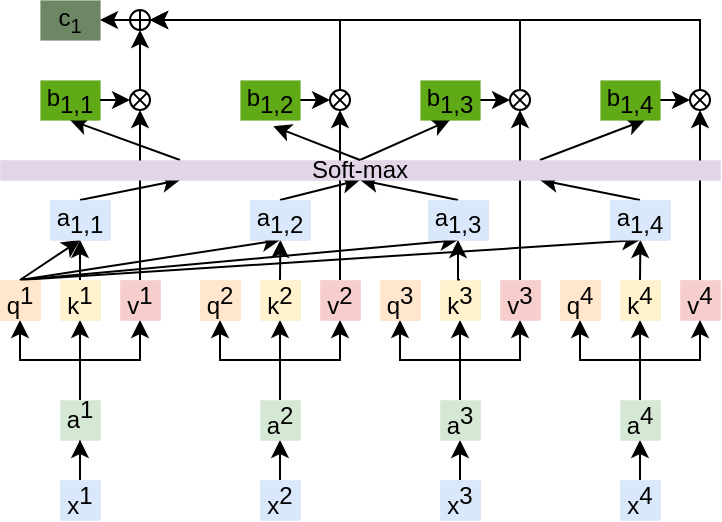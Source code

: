<mxfile version="24.0.2" type="github">
  <diagram name="第 1 页" id="R6HcoudJe-cSd5B5XSDk">
    <mxGraphModel dx="513" dy="341" grid="1" gridSize="10" guides="1" tooltips="1" connect="1" arrows="1" fold="1" page="1" pageScale="1" pageWidth="827" pageHeight="1169" math="0" shadow="0">
      <root>
        <mxCell id="0" />
        <mxCell id="1" parent="0" />
        <mxCell id="o9HAEn5B0oI3dtTz1CPL-11" value="" style="edgeStyle=orthogonalEdgeStyle;rounded=0;orthogonalLoop=1;jettySize=auto;html=1;fontSize=12;" edge="1" parent="1" source="o9HAEn5B0oI3dtTz1CPL-1" target="o9HAEn5B0oI3dtTz1CPL-10">
          <mxGeometry relative="1" as="geometry" />
        </mxCell>
        <mxCell id="o9HAEn5B0oI3dtTz1CPL-1" value="x&lt;span style=&quot;font-size: 12px;&quot;&gt;&lt;sup style=&quot;font-size: 12px;&quot;&gt;1&lt;/sup&gt;&lt;/span&gt;" style="rounded=0;whiteSpace=wrap;html=1;fillColor=#dae8fc;strokeColor=#6c8ebf;movable=1;resizable=1;rotatable=1;deletable=1;editable=1;locked=0;connectable=1;labelBackgroundColor=none;strokeWidth=0;fontSize=12;" vertex="1" parent="1">
          <mxGeometry x="230" y="320" width="20" height="20" as="geometry" />
        </mxCell>
        <mxCell id="o9HAEn5B0oI3dtTz1CPL-17" style="edgeStyle=orthogonalEdgeStyle;rounded=0;orthogonalLoop=1;jettySize=auto;html=1;exitX=0.5;exitY=0;exitDx=0;exitDy=0;entryX=0.5;entryY=1;entryDx=0;entryDy=0;fontSize=12;" edge="1" parent="1" source="o9HAEn5B0oI3dtTz1CPL-6" target="o9HAEn5B0oI3dtTz1CPL-12">
          <mxGeometry relative="1" as="geometry" />
        </mxCell>
        <mxCell id="o9HAEn5B0oI3dtTz1CPL-6" value="x&lt;span style=&quot;font-size: 12px;&quot;&gt;&lt;sup style=&quot;font-size: 12px;&quot;&gt;2&lt;/sup&gt;&lt;/span&gt;" style="rounded=0;whiteSpace=wrap;html=1;fillColor=#dae8fc;strokeColor=#6c8ebf;movable=1;resizable=1;rotatable=1;deletable=1;editable=1;locked=0;connectable=1;labelBackgroundColor=none;strokeWidth=0;fontSize=12;" vertex="1" parent="1">
          <mxGeometry x="330" y="320" width="20" height="20" as="geometry" />
        </mxCell>
        <mxCell id="o9HAEn5B0oI3dtTz1CPL-18" style="edgeStyle=orthogonalEdgeStyle;rounded=0;orthogonalLoop=1;jettySize=auto;html=1;exitX=0.5;exitY=0;exitDx=0;exitDy=0;entryX=0.5;entryY=1;entryDx=0;entryDy=0;fontSize=12;" edge="1" parent="1" source="o9HAEn5B0oI3dtTz1CPL-7" target="o9HAEn5B0oI3dtTz1CPL-13">
          <mxGeometry relative="1" as="geometry" />
        </mxCell>
        <mxCell id="o9HAEn5B0oI3dtTz1CPL-7" value="x&lt;span style=&quot;font-size: 12px;&quot;&gt;&lt;sup style=&quot;font-size: 12px;&quot;&gt;3&lt;/sup&gt;&lt;/span&gt;" style="rounded=0;whiteSpace=wrap;html=1;fillColor=#dae8fc;strokeColor=#6c8ebf;movable=1;resizable=1;rotatable=1;deletable=1;editable=1;locked=0;connectable=1;labelBackgroundColor=none;strokeWidth=0;fontSize=12;" vertex="1" parent="1">
          <mxGeometry x="420" y="320" width="20" height="20" as="geometry" />
        </mxCell>
        <mxCell id="o9HAEn5B0oI3dtTz1CPL-19" style="edgeStyle=orthogonalEdgeStyle;rounded=0;orthogonalLoop=1;jettySize=auto;html=1;exitX=0.5;exitY=0;exitDx=0;exitDy=0;entryX=0.5;entryY=1;entryDx=0;entryDy=0;fontSize=12;" edge="1" parent="1" source="o9HAEn5B0oI3dtTz1CPL-8" target="o9HAEn5B0oI3dtTz1CPL-15">
          <mxGeometry relative="1" as="geometry" />
        </mxCell>
        <mxCell id="o9HAEn5B0oI3dtTz1CPL-8" value="x&lt;span style=&quot;font-size: 12px;&quot;&gt;&lt;sup style=&quot;font-size: 12px;&quot;&gt;4&lt;/sup&gt;&lt;/span&gt;" style="rounded=0;whiteSpace=wrap;html=1;fillColor=#dae8fc;strokeColor=#6c8ebf;movable=1;resizable=1;rotatable=1;deletable=1;editable=1;locked=0;connectable=1;labelBackgroundColor=none;strokeWidth=0;fontSize=12;" vertex="1" parent="1">
          <mxGeometry x="510" y="320" width="20" height="20" as="geometry" />
        </mxCell>
        <mxCell id="o9HAEn5B0oI3dtTz1CPL-32" style="edgeStyle=orthogonalEdgeStyle;rounded=0;orthogonalLoop=1;jettySize=auto;html=1;exitX=0.5;exitY=0;exitDx=0;exitDy=0;entryX=0.5;entryY=1;entryDx=0;entryDy=0;fontSize=12;" edge="1" parent="1" source="o9HAEn5B0oI3dtTz1CPL-10" target="o9HAEn5B0oI3dtTz1CPL-20">
          <mxGeometry relative="1" as="geometry" />
        </mxCell>
        <mxCell id="o9HAEn5B0oI3dtTz1CPL-33" style="edgeStyle=orthogonalEdgeStyle;rounded=0;orthogonalLoop=1;jettySize=auto;html=1;exitX=0.5;exitY=0;exitDx=0;exitDy=0;entryX=0.5;entryY=1;entryDx=0;entryDy=0;fontSize=12;" edge="1" parent="1" source="o9HAEn5B0oI3dtTz1CPL-10" target="o9HAEn5B0oI3dtTz1CPL-21">
          <mxGeometry relative="1" as="geometry" />
        </mxCell>
        <mxCell id="o9HAEn5B0oI3dtTz1CPL-34" style="edgeStyle=orthogonalEdgeStyle;rounded=0;orthogonalLoop=1;jettySize=auto;html=1;exitX=0.5;exitY=0;exitDx=0;exitDy=0;entryX=0.5;entryY=1;entryDx=0;entryDy=0;fontSize=12;" edge="1" parent="1" source="o9HAEn5B0oI3dtTz1CPL-10" target="o9HAEn5B0oI3dtTz1CPL-22">
          <mxGeometry relative="1" as="geometry" />
        </mxCell>
        <mxCell id="o9HAEn5B0oI3dtTz1CPL-10" value="&lt;sup style=&quot;font-size: 12px;&quot;&gt;&lt;span style=&quot;font-size: 12px;&quot;&gt;a&lt;/span&gt;&lt;span style=&quot;font-size: 12px;&quot;&gt;&lt;sup style=&quot;font-size: 12px;&quot;&gt;1&lt;/sup&gt;&lt;/span&gt;&lt;/sup&gt;" style="rounded=0;whiteSpace=wrap;html=1;fillColor=#d5e8d4;strokeColor=#82b366;movable=1;resizable=1;rotatable=1;deletable=1;editable=1;locked=0;connectable=1;labelBackgroundColor=none;strokeWidth=0;fontSize=12;" vertex="1" parent="1">
          <mxGeometry x="230" y="280" width="20" height="20" as="geometry" />
        </mxCell>
        <mxCell id="o9HAEn5B0oI3dtTz1CPL-35" style="edgeStyle=orthogonalEdgeStyle;rounded=0;orthogonalLoop=1;jettySize=auto;html=1;exitX=0.5;exitY=0;exitDx=0;exitDy=0;entryX=0.5;entryY=1;entryDx=0;entryDy=0;fontSize=12;" edge="1" parent="1" source="o9HAEn5B0oI3dtTz1CPL-12" target="o9HAEn5B0oI3dtTz1CPL-23">
          <mxGeometry relative="1" as="geometry" />
        </mxCell>
        <mxCell id="o9HAEn5B0oI3dtTz1CPL-36" style="edgeStyle=orthogonalEdgeStyle;rounded=0;orthogonalLoop=1;jettySize=auto;html=1;exitX=0.5;exitY=0;exitDx=0;exitDy=0;entryX=0.5;entryY=1;entryDx=0;entryDy=0;fontSize=12;" edge="1" parent="1" source="o9HAEn5B0oI3dtTz1CPL-12" target="o9HAEn5B0oI3dtTz1CPL-24">
          <mxGeometry relative="1" as="geometry" />
        </mxCell>
        <mxCell id="o9HAEn5B0oI3dtTz1CPL-37" style="edgeStyle=orthogonalEdgeStyle;rounded=0;orthogonalLoop=1;jettySize=auto;html=1;exitX=0.5;exitY=0;exitDx=0;exitDy=0;entryX=0.5;entryY=1;entryDx=0;entryDy=0;fontSize=12;" edge="1" parent="1" source="o9HAEn5B0oI3dtTz1CPL-12" target="o9HAEn5B0oI3dtTz1CPL-25">
          <mxGeometry relative="1" as="geometry" />
        </mxCell>
        <mxCell id="o9HAEn5B0oI3dtTz1CPL-12" value="a&lt;sup style=&quot;font-size: 12px;&quot;&gt;2&lt;/sup&gt;" style="rounded=0;whiteSpace=wrap;html=1;fillColor=#d5e8d4;strokeColor=#82b366;movable=1;resizable=1;rotatable=1;deletable=1;editable=1;locked=0;connectable=1;labelBackgroundColor=none;strokeWidth=0;fontSize=12;" vertex="1" parent="1">
          <mxGeometry x="330" y="280" width="20" height="20" as="geometry" />
        </mxCell>
        <mxCell id="o9HAEn5B0oI3dtTz1CPL-38" style="edgeStyle=orthogonalEdgeStyle;rounded=0;orthogonalLoop=1;jettySize=auto;html=1;exitX=0.5;exitY=0;exitDx=0;exitDy=0;entryX=0.5;entryY=1;entryDx=0;entryDy=0;fontSize=12;" edge="1" parent="1" source="o9HAEn5B0oI3dtTz1CPL-13" target="o9HAEn5B0oI3dtTz1CPL-26">
          <mxGeometry relative="1" as="geometry" />
        </mxCell>
        <mxCell id="o9HAEn5B0oI3dtTz1CPL-39" style="edgeStyle=orthogonalEdgeStyle;rounded=0;orthogonalLoop=1;jettySize=auto;html=1;exitX=0.5;exitY=0;exitDx=0;exitDy=0;entryX=0.5;entryY=1;entryDx=0;entryDy=0;fontSize=12;" edge="1" parent="1" source="o9HAEn5B0oI3dtTz1CPL-13" target="o9HAEn5B0oI3dtTz1CPL-27">
          <mxGeometry relative="1" as="geometry" />
        </mxCell>
        <mxCell id="o9HAEn5B0oI3dtTz1CPL-40" style="edgeStyle=orthogonalEdgeStyle;rounded=0;orthogonalLoop=1;jettySize=auto;html=1;exitX=0.5;exitY=0;exitDx=0;exitDy=0;entryX=0.5;entryY=1;entryDx=0;entryDy=0;fontSize=12;" edge="1" parent="1" source="o9HAEn5B0oI3dtTz1CPL-13" target="o9HAEn5B0oI3dtTz1CPL-28">
          <mxGeometry relative="1" as="geometry" />
        </mxCell>
        <mxCell id="o9HAEn5B0oI3dtTz1CPL-13" value="a&lt;sup style=&quot;font-size: 12px;&quot;&gt;3&lt;/sup&gt;" style="rounded=0;whiteSpace=wrap;html=1;fillColor=#d5e8d4;strokeColor=#82b366;movable=1;resizable=1;rotatable=1;deletable=1;editable=1;locked=0;connectable=1;labelBackgroundColor=none;strokeWidth=0;fontSize=12;" vertex="1" parent="1">
          <mxGeometry x="420" y="280" width="20" height="20" as="geometry" />
        </mxCell>
        <mxCell id="o9HAEn5B0oI3dtTz1CPL-41" style="edgeStyle=orthogonalEdgeStyle;rounded=0;orthogonalLoop=1;jettySize=auto;html=1;exitX=0.5;exitY=0;exitDx=0;exitDy=0;entryX=0.5;entryY=1;entryDx=0;entryDy=0;fontSize=12;" edge="1" parent="1" source="o9HAEn5B0oI3dtTz1CPL-15" target="o9HAEn5B0oI3dtTz1CPL-29">
          <mxGeometry relative="1" as="geometry" />
        </mxCell>
        <mxCell id="o9HAEn5B0oI3dtTz1CPL-42" style="edgeStyle=orthogonalEdgeStyle;rounded=0;orthogonalLoop=1;jettySize=auto;html=1;exitX=0.5;exitY=0;exitDx=0;exitDy=0;entryX=0.5;entryY=1;entryDx=0;entryDy=0;fontSize=12;" edge="1" parent="1" source="o9HAEn5B0oI3dtTz1CPL-15" target="o9HAEn5B0oI3dtTz1CPL-30">
          <mxGeometry relative="1" as="geometry" />
        </mxCell>
        <mxCell id="o9HAEn5B0oI3dtTz1CPL-15" value="a&lt;sup style=&quot;font-size: 12px;&quot;&gt;4&lt;/sup&gt;" style="rounded=0;whiteSpace=wrap;html=1;fillColor=#d5e8d4;strokeColor=#82b366;movable=1;resizable=1;rotatable=1;deletable=1;editable=1;locked=0;connectable=1;labelBackgroundColor=none;strokeWidth=0;fontSize=12;" vertex="1" parent="1">
          <mxGeometry x="510" y="280" width="20" height="20" as="geometry" />
        </mxCell>
        <mxCell id="o9HAEn5B0oI3dtTz1CPL-48" style="rounded=0;orthogonalLoop=1;jettySize=auto;html=1;exitX=0.5;exitY=0;exitDx=0;exitDy=0;entryX=0.5;entryY=1;entryDx=0;entryDy=0;curved=0;strokeWidth=1;fontSize=12;" edge="1" parent="1" source="o9HAEn5B0oI3dtTz1CPL-20" target="o9HAEn5B0oI3dtTz1CPL-44">
          <mxGeometry relative="1" as="geometry" />
        </mxCell>
        <mxCell id="o9HAEn5B0oI3dtTz1CPL-50" style="rounded=0;orthogonalLoop=1;jettySize=auto;html=1;exitX=0.5;exitY=0;exitDx=0;exitDy=0;entryX=0.5;entryY=1;entryDx=0;entryDy=0;fontSize=12;" edge="1" parent="1" source="o9HAEn5B0oI3dtTz1CPL-20" target="o9HAEn5B0oI3dtTz1CPL-45">
          <mxGeometry relative="1" as="geometry" />
        </mxCell>
        <mxCell id="o9HAEn5B0oI3dtTz1CPL-52" style="rounded=0;orthogonalLoop=1;jettySize=auto;html=1;exitX=0.5;exitY=0;exitDx=0;exitDy=0;entryX=0.5;entryY=1;entryDx=0;entryDy=0;fontSize=12;" edge="1" parent="1" source="o9HAEn5B0oI3dtTz1CPL-20" target="o9HAEn5B0oI3dtTz1CPL-46">
          <mxGeometry relative="1" as="geometry" />
        </mxCell>
        <mxCell id="o9HAEn5B0oI3dtTz1CPL-54" style="rounded=0;orthogonalLoop=1;jettySize=auto;html=1;exitX=0.5;exitY=0;exitDx=0;exitDy=0;entryX=0.5;entryY=1;entryDx=0;entryDy=0;fontSize=12;" edge="1" parent="1" source="o9HAEn5B0oI3dtTz1CPL-20" target="o9HAEn5B0oI3dtTz1CPL-47">
          <mxGeometry relative="1" as="geometry" />
        </mxCell>
        <mxCell id="o9HAEn5B0oI3dtTz1CPL-20" value="q&lt;sup style=&quot;font-size: 12px;&quot;&gt;1&lt;/sup&gt;" style="rounded=0;whiteSpace=wrap;html=1;fillColor=#ffe6cc;strokeColor=#d79b00;movable=1;resizable=1;rotatable=1;deletable=1;editable=1;locked=0;connectable=1;labelBackgroundColor=none;strokeWidth=0;fontSize=12;" vertex="1" parent="1">
          <mxGeometry x="200" y="220" width="20" height="20" as="geometry" />
        </mxCell>
        <mxCell id="o9HAEn5B0oI3dtTz1CPL-49" style="edgeStyle=orthogonalEdgeStyle;rounded=0;orthogonalLoop=1;jettySize=auto;html=1;exitX=0.5;exitY=0;exitDx=0;exitDy=0;entryX=0.5;entryY=1;entryDx=0;entryDy=0;fontSize=12;" edge="1" parent="1" source="o9HAEn5B0oI3dtTz1CPL-21" target="o9HAEn5B0oI3dtTz1CPL-44">
          <mxGeometry relative="1" as="geometry" />
        </mxCell>
        <mxCell id="o9HAEn5B0oI3dtTz1CPL-21" value="k&lt;sup style=&quot;font-size: 12px;&quot;&gt;1&lt;/sup&gt;" style="rounded=0;whiteSpace=wrap;html=1;fillColor=#fff2cc;strokeColor=#d6b656;movable=1;resizable=1;rotatable=1;deletable=1;editable=1;locked=0;connectable=1;labelBackgroundColor=none;strokeWidth=0;fontSize=12;" vertex="1" parent="1">
          <mxGeometry x="230" y="220" width="20" height="20" as="geometry" />
        </mxCell>
        <mxCell id="o9HAEn5B0oI3dtTz1CPL-79" style="edgeStyle=orthogonalEdgeStyle;rounded=0;orthogonalLoop=1;jettySize=auto;html=1;exitX=0.5;exitY=0;exitDx=0;exitDy=0;entryX=0.5;entryY=1;entryDx=0;entryDy=0;fontSize=12;" edge="1" parent="1" source="o9HAEn5B0oI3dtTz1CPL-22" target="o9HAEn5B0oI3dtTz1CPL-77">
          <mxGeometry relative="1" as="geometry" />
        </mxCell>
        <mxCell id="o9HAEn5B0oI3dtTz1CPL-22" value="v&lt;sup style=&quot;font-size: 12px;&quot;&gt;1&lt;/sup&gt;" style="rounded=0;whiteSpace=wrap;html=1;fillColor=#f8cecc;strokeColor=#b85450;movable=1;resizable=1;rotatable=1;deletable=1;editable=1;locked=0;connectable=1;labelBackgroundColor=none;strokeWidth=0;fontSize=12;" vertex="1" parent="1">
          <mxGeometry x="260" y="220" width="20" height="20" as="geometry" />
        </mxCell>
        <mxCell id="o9HAEn5B0oI3dtTz1CPL-23" value="q&lt;sup style=&quot;font-size: 12px;&quot;&gt;2&lt;/sup&gt;" style="rounded=0;whiteSpace=wrap;html=1;fillColor=#ffe6cc;strokeColor=#d79b00;movable=1;resizable=1;rotatable=1;deletable=1;editable=1;locked=0;connectable=1;labelBackgroundColor=none;strokeWidth=0;fontSize=12;" vertex="1" parent="1">
          <mxGeometry x="300" y="220" width="20" height="20" as="geometry" />
        </mxCell>
        <mxCell id="o9HAEn5B0oI3dtTz1CPL-51" style="rounded=0;orthogonalLoop=1;jettySize=auto;html=1;exitX=0.5;exitY=0;exitDx=0;exitDy=0;fontSize=12;" edge="1" parent="1" source="o9HAEn5B0oI3dtTz1CPL-24">
          <mxGeometry relative="1" as="geometry">
            <mxPoint x="340.182" y="200" as="targetPoint" />
          </mxGeometry>
        </mxCell>
        <mxCell id="o9HAEn5B0oI3dtTz1CPL-24" value="k&lt;span style=&quot;font-size: 12px;&quot;&gt;&lt;sup style=&quot;font-size: 12px;&quot;&gt;2&lt;/sup&gt;&lt;/span&gt;" style="rounded=0;whiteSpace=wrap;html=1;fillColor=#fff2cc;strokeColor=#d6b656;movable=1;resizable=1;rotatable=1;deletable=1;editable=1;locked=0;connectable=1;labelBackgroundColor=none;strokeWidth=0;fontSize=12;" vertex="1" parent="1">
          <mxGeometry x="330" y="220" width="20" height="20" as="geometry" />
        </mxCell>
        <mxCell id="o9HAEn5B0oI3dtTz1CPL-84" style="edgeStyle=orthogonalEdgeStyle;rounded=0;orthogonalLoop=1;jettySize=auto;html=1;exitX=0.5;exitY=0;exitDx=0;exitDy=0;entryX=0.5;entryY=1;entryDx=0;entryDy=0;fontSize=12;" edge="1" parent="1" source="o9HAEn5B0oI3dtTz1CPL-25" target="o9HAEn5B0oI3dtTz1CPL-80">
          <mxGeometry relative="1" as="geometry" />
        </mxCell>
        <mxCell id="o9HAEn5B0oI3dtTz1CPL-25" value="v&lt;span style=&quot;font-size: 12px;&quot;&gt;&lt;sup style=&quot;font-size: 12px;&quot;&gt;2&lt;/sup&gt;&lt;/span&gt;" style="rounded=0;whiteSpace=wrap;html=1;fillColor=#f8cecc;strokeColor=#b85450;movable=1;resizable=1;rotatable=1;deletable=1;editable=1;locked=0;connectable=1;labelBackgroundColor=none;strokeWidth=0;fontSize=12;" vertex="1" parent="1">
          <mxGeometry x="360" y="220" width="20" height="20" as="geometry" />
        </mxCell>
        <mxCell id="o9HAEn5B0oI3dtTz1CPL-26" value="q&lt;span style=&quot;font-size: 12px;&quot;&gt;&lt;sup style=&quot;font-size: 12px;&quot;&gt;3&lt;/sup&gt;&lt;/span&gt;" style="rounded=0;whiteSpace=wrap;html=1;fillColor=#ffe6cc;strokeColor=#d79b00;movable=1;resizable=1;rotatable=1;deletable=1;editable=1;locked=0;connectable=1;labelBackgroundColor=none;strokeWidth=0;fontSize=12;" vertex="1" parent="1">
          <mxGeometry x="390" y="220" width="20" height="20" as="geometry" />
        </mxCell>
        <mxCell id="o9HAEn5B0oI3dtTz1CPL-53" style="edgeStyle=orthogonalEdgeStyle;rounded=0;orthogonalLoop=1;jettySize=auto;html=1;exitX=0.5;exitY=0;exitDx=0;exitDy=0;entryX=0.5;entryY=1;entryDx=0;entryDy=0;fontSize=12;" edge="1" parent="1" source="o9HAEn5B0oI3dtTz1CPL-27" target="o9HAEn5B0oI3dtTz1CPL-46">
          <mxGeometry relative="1" as="geometry" />
        </mxCell>
        <mxCell id="o9HAEn5B0oI3dtTz1CPL-27" value="k&lt;span style=&quot;font-size: 12px;&quot;&gt;&lt;sup style=&quot;font-size: 12px;&quot;&gt;3&lt;/sup&gt;&lt;/span&gt;" style="rounded=0;whiteSpace=wrap;html=1;fillColor=#fff2cc;strokeColor=#d6b656;movable=1;resizable=1;rotatable=1;deletable=1;editable=1;locked=0;connectable=1;labelBackgroundColor=none;strokeWidth=0;fontSize=12;" vertex="1" parent="1">
          <mxGeometry x="420" y="220" width="20" height="20" as="geometry" />
        </mxCell>
        <mxCell id="o9HAEn5B0oI3dtTz1CPL-86" style="edgeStyle=orthogonalEdgeStyle;rounded=0;orthogonalLoop=1;jettySize=auto;html=1;exitX=0.5;exitY=0;exitDx=0;exitDy=0;entryX=0.5;entryY=1;entryDx=0;entryDy=0;fontSize=12;" edge="1" parent="1" source="o9HAEn5B0oI3dtTz1CPL-28" target="o9HAEn5B0oI3dtTz1CPL-81">
          <mxGeometry relative="1" as="geometry">
            <mxPoint x="460.182" y="130" as="targetPoint" />
          </mxGeometry>
        </mxCell>
        <mxCell id="o9HAEn5B0oI3dtTz1CPL-28" value="v&lt;span style=&quot;font-size: 12px;&quot;&gt;&lt;sup style=&quot;font-size: 12px;&quot;&gt;3&lt;/sup&gt;&lt;/span&gt;" style="rounded=0;whiteSpace=wrap;html=1;fillColor=#f8cecc;strokeColor=#b85450;movable=1;resizable=1;rotatable=1;deletable=1;editable=1;locked=0;connectable=1;labelBackgroundColor=none;strokeWidth=0;fontSize=12;" vertex="1" parent="1">
          <mxGeometry x="450" y="220" width="20" height="20" as="geometry" />
        </mxCell>
        <mxCell id="o9HAEn5B0oI3dtTz1CPL-29" value="q&lt;span style=&quot;font-size: 12px;&quot;&gt;&lt;sup style=&quot;font-size: 12px;&quot;&gt;4&lt;/sup&gt;&lt;/span&gt;" style="rounded=0;whiteSpace=wrap;html=1;fillColor=#ffe6cc;strokeColor=#d79b00;movable=1;resizable=1;rotatable=1;deletable=1;editable=1;locked=0;connectable=1;labelBackgroundColor=none;strokeWidth=0;fontSize=12;" vertex="1" parent="1">
          <mxGeometry x="480" y="220" width="20" height="20" as="geometry" />
        </mxCell>
        <mxCell id="o9HAEn5B0oI3dtTz1CPL-55" style="edgeStyle=orthogonalEdgeStyle;rounded=0;orthogonalLoop=1;jettySize=auto;html=1;exitX=0.5;exitY=0;exitDx=0;exitDy=0;fontSize=12;" edge="1" parent="1" source="o9HAEn5B0oI3dtTz1CPL-30">
          <mxGeometry relative="1" as="geometry">
            <mxPoint x="520.182" y="200" as="targetPoint" />
          </mxGeometry>
        </mxCell>
        <mxCell id="o9HAEn5B0oI3dtTz1CPL-30" value="k&lt;span style=&quot;font-size: 12px;&quot;&gt;&lt;sup style=&quot;font-size: 12px;&quot;&gt;4&lt;/sup&gt;&lt;/span&gt;" style="rounded=0;whiteSpace=wrap;html=1;fillColor=#fff2cc;strokeColor=#d6b656;movable=1;resizable=1;rotatable=1;deletable=1;editable=1;locked=0;connectable=1;labelBackgroundColor=none;strokeWidth=0;fontSize=12;" vertex="1" parent="1">
          <mxGeometry x="510" y="220" width="20" height="20" as="geometry" />
        </mxCell>
        <mxCell id="o9HAEn5B0oI3dtTz1CPL-89" style="edgeStyle=orthogonalEdgeStyle;rounded=0;orthogonalLoop=1;jettySize=auto;html=1;exitX=0.5;exitY=0;exitDx=0;exitDy=0;entryX=0.5;entryY=1;entryDx=0;entryDy=0;fontSize=12;" edge="1" parent="1" source="o9HAEn5B0oI3dtTz1CPL-31" target="o9HAEn5B0oI3dtTz1CPL-82">
          <mxGeometry relative="1" as="geometry" />
        </mxCell>
        <mxCell id="o9HAEn5B0oI3dtTz1CPL-31" value="v&lt;span style=&quot;font-size: 12px;&quot;&gt;&lt;sup style=&quot;font-size: 12px;&quot;&gt;4&lt;/sup&gt;&lt;/span&gt;" style="rounded=0;whiteSpace=wrap;html=1;fillColor=#f8cecc;strokeColor=#b85450;movable=1;resizable=1;rotatable=1;deletable=1;editable=1;locked=0;connectable=1;labelBackgroundColor=none;strokeWidth=0;fontSize=12;" vertex="1" parent="1">
          <mxGeometry x="540" y="220" width="20" height="20" as="geometry" />
        </mxCell>
        <mxCell id="o9HAEn5B0oI3dtTz1CPL-43" style="edgeStyle=orthogonalEdgeStyle;rounded=0;orthogonalLoop=1;jettySize=auto;html=1;exitX=0.5;exitY=0;exitDx=0;exitDy=0;entryX=0.5;entryY=1;entryDx=0;entryDy=0;fontSize=12;" edge="1" parent="1" source="o9HAEn5B0oI3dtTz1CPL-15" target="o9HAEn5B0oI3dtTz1CPL-31">
          <mxGeometry relative="1" as="geometry" />
        </mxCell>
        <mxCell id="o9HAEn5B0oI3dtTz1CPL-59" style="rounded=0;orthogonalLoop=1;jettySize=auto;html=1;exitX=0.5;exitY=0;exitDx=0;exitDy=0;entryX=0.25;entryY=1;entryDx=0;entryDy=0;fontSize=12;" edge="1" parent="1" source="o9HAEn5B0oI3dtTz1CPL-44" target="o9HAEn5B0oI3dtTz1CPL-56">
          <mxGeometry relative="1" as="geometry" />
        </mxCell>
        <mxCell id="o9HAEn5B0oI3dtTz1CPL-44" value="a&lt;sub style=&quot;font-size: 12px;&quot;&gt;1,1&lt;/sub&gt;" style="rounded=0;whiteSpace=wrap;html=1;fillColor=#dae8fc;strokeColor=#6c8ebf;movable=1;resizable=1;rotatable=1;deletable=1;editable=1;locked=0;connectable=1;labelBackgroundColor=none;strokeWidth=0;fontSize=12;" vertex="1" parent="1">
          <mxGeometry x="225" y="180" width="30" height="20" as="geometry" />
        </mxCell>
        <mxCell id="o9HAEn5B0oI3dtTz1CPL-60" style="rounded=0;orthogonalLoop=1;jettySize=auto;html=1;exitX=0.5;exitY=0;exitDx=0;exitDy=0;entryX=0.5;entryY=1;entryDx=0;entryDy=0;fontSize=12;" edge="1" parent="1" source="o9HAEn5B0oI3dtTz1CPL-45" target="o9HAEn5B0oI3dtTz1CPL-56">
          <mxGeometry relative="1" as="geometry" />
        </mxCell>
        <mxCell id="o9HAEn5B0oI3dtTz1CPL-45" value="a&lt;sub style=&quot;font-size: 12px;&quot;&gt;1,2&lt;/sub&gt;" style="rounded=0;whiteSpace=wrap;html=1;fillColor=#dae8fc;strokeColor=#6c8ebf;movable=1;resizable=1;rotatable=1;deletable=1;editable=1;locked=0;connectable=1;labelBackgroundColor=none;strokeWidth=0;fontSize=12;" vertex="1" parent="1">
          <mxGeometry x="325" y="180" width="30" height="20" as="geometry" />
        </mxCell>
        <mxCell id="o9HAEn5B0oI3dtTz1CPL-61" style="rounded=0;orthogonalLoop=1;jettySize=auto;html=1;exitX=0.5;exitY=0;exitDx=0;exitDy=0;entryX=0.5;entryY=1;entryDx=0;entryDy=0;fontSize=12;" edge="1" parent="1" source="o9HAEn5B0oI3dtTz1CPL-46" target="o9HAEn5B0oI3dtTz1CPL-56">
          <mxGeometry relative="1" as="geometry" />
        </mxCell>
        <mxCell id="o9HAEn5B0oI3dtTz1CPL-46" value="a&lt;sub style=&quot;font-size: 12px;&quot;&gt;1,3&lt;/sub&gt;" style="rounded=0;whiteSpace=wrap;html=1;fillColor=#dae8fc;strokeColor=#6c8ebf;movable=1;resizable=1;rotatable=1;deletable=1;editable=1;locked=0;connectable=1;labelBackgroundColor=none;strokeWidth=0;fontSize=12;" vertex="1" parent="1">
          <mxGeometry x="414" y="180" width="30" height="20" as="geometry" />
        </mxCell>
        <mxCell id="o9HAEn5B0oI3dtTz1CPL-62" style="rounded=0;orthogonalLoop=1;jettySize=auto;html=1;exitX=0.5;exitY=0;exitDx=0;exitDy=0;entryX=0.75;entryY=1;entryDx=0;entryDy=0;fontSize=12;" edge="1" parent="1" source="o9HAEn5B0oI3dtTz1CPL-47" target="o9HAEn5B0oI3dtTz1CPL-56">
          <mxGeometry relative="1" as="geometry" />
        </mxCell>
        <mxCell id="o9HAEn5B0oI3dtTz1CPL-47" value="a&lt;sub style=&quot;font-size: 12px;&quot;&gt;1,4&lt;/sub&gt;" style="rounded=0;whiteSpace=wrap;html=1;fillColor=#dae8fc;strokeColor=#6c8ebf;movable=1;resizable=1;rotatable=1;deletable=1;editable=1;locked=0;connectable=1;labelBackgroundColor=none;strokeWidth=0;fontSize=12;" vertex="1" parent="1">
          <mxGeometry x="505" y="180" width="30" height="20" as="geometry" />
        </mxCell>
        <mxCell id="o9HAEn5B0oI3dtTz1CPL-71" style="rounded=0;orthogonalLoop=1;jettySize=auto;html=1;exitX=0.25;exitY=0;exitDx=0;exitDy=0;entryX=0.5;entryY=1;entryDx=0;entryDy=0;fontSize=12;" edge="1" parent="1" source="o9HAEn5B0oI3dtTz1CPL-56" target="o9HAEn5B0oI3dtTz1CPL-67">
          <mxGeometry relative="1" as="geometry" />
        </mxCell>
        <mxCell id="o9HAEn5B0oI3dtTz1CPL-73" style="rounded=0;orthogonalLoop=1;jettySize=auto;html=1;exitX=0.5;exitY=0;exitDx=0;exitDy=0;entryX=0.5;entryY=1;entryDx=0;entryDy=0;fontSize=12;" edge="1" parent="1" source="o9HAEn5B0oI3dtTz1CPL-56" target="o9HAEn5B0oI3dtTz1CPL-69">
          <mxGeometry relative="1" as="geometry" />
        </mxCell>
        <mxCell id="o9HAEn5B0oI3dtTz1CPL-75" style="rounded=0;orthogonalLoop=1;jettySize=auto;html=1;exitX=0.75;exitY=0;exitDx=0;exitDy=0;entryX=0.75;entryY=1;entryDx=0;entryDy=0;fontSize=12;" edge="1" parent="1" source="o9HAEn5B0oI3dtTz1CPL-56" target="o9HAEn5B0oI3dtTz1CPL-70">
          <mxGeometry relative="1" as="geometry" />
        </mxCell>
        <mxCell id="o9HAEn5B0oI3dtTz1CPL-56" value="Soft-max" style="rounded=0;whiteSpace=wrap;html=1;strokeWidth=0;fillColor=#e1d5e7;strokeColor=#9673a6;fontSize=12;" vertex="1" parent="1">
          <mxGeometry x="200" y="160" width="360" height="10" as="geometry" />
        </mxCell>
        <mxCell id="o9HAEn5B0oI3dtTz1CPL-67" value="&lt;font&gt;b&lt;span style=&quot;font-size: 12px;&quot;&gt;&lt;sub style=&quot;font-size: 12px;&quot;&gt;1,1&lt;/sub&gt;&lt;/span&gt;&lt;/font&gt;" style="rounded=0;whiteSpace=wrap;html=1;fillColor=#60a917;strokeColor=#2D7600;movable=1;resizable=1;rotatable=1;deletable=1;editable=1;locked=0;connectable=1;labelBackgroundColor=none;strokeWidth=0;fontColor=#000000;fontSize=12;" vertex="1" parent="1">
          <mxGeometry x="220" y="120" width="30" height="20" as="geometry" />
        </mxCell>
        <mxCell id="o9HAEn5B0oI3dtTz1CPL-83" style="edgeStyle=orthogonalEdgeStyle;rounded=0;orthogonalLoop=1;jettySize=auto;html=1;exitX=1;exitY=0.5;exitDx=0;exitDy=0;entryX=0;entryY=0.5;entryDx=0;entryDy=0;fontSize=12;fontColor=#000000;" edge="1" parent="1" source="o9HAEn5B0oI3dtTz1CPL-68" target="o9HAEn5B0oI3dtTz1CPL-80">
          <mxGeometry relative="1" as="geometry" />
        </mxCell>
        <mxCell id="o9HAEn5B0oI3dtTz1CPL-68" value="b&lt;span style=&quot;font-size: 12px;&quot;&gt;&lt;sub style=&quot;font-size: 12px;&quot;&gt;1,2&lt;/sub&gt;&lt;/span&gt;" style="rounded=0;whiteSpace=wrap;html=1;fillColor=#60a917;strokeColor=#2D7600;movable=1;resizable=1;rotatable=1;deletable=1;editable=1;locked=0;connectable=1;labelBackgroundColor=none;strokeWidth=0;fontColor=#000000;fontSize=12;" vertex="1" parent="1">
          <mxGeometry x="320" y="120" width="30" height="20" as="geometry" />
        </mxCell>
        <mxCell id="o9HAEn5B0oI3dtTz1CPL-85" style="edgeStyle=orthogonalEdgeStyle;rounded=0;orthogonalLoop=1;jettySize=auto;html=1;exitX=1;exitY=0.5;exitDx=0;exitDy=0;entryX=0;entryY=0.5;entryDx=0;entryDy=0;fontSize=12;fontColor=#000000;" edge="1" parent="1" source="o9HAEn5B0oI3dtTz1CPL-69" target="o9HAEn5B0oI3dtTz1CPL-81">
          <mxGeometry relative="1" as="geometry" />
        </mxCell>
        <mxCell id="o9HAEn5B0oI3dtTz1CPL-69" value="b&lt;span style=&quot;font-size: 12px;&quot;&gt;&lt;sub style=&quot;font-size: 12px;&quot;&gt;1,3&lt;/sub&gt;&lt;/span&gt;" style="rounded=0;whiteSpace=wrap;html=1;fillColor=#60a917;strokeColor=#2D7600;movable=1;resizable=1;rotatable=1;deletable=1;editable=1;locked=0;connectable=1;labelBackgroundColor=none;strokeWidth=0;fontColor=#000000;fontSize=12;" vertex="1" parent="1">
          <mxGeometry x="410" y="120" width="30" height="20" as="geometry" />
        </mxCell>
        <mxCell id="o9HAEn5B0oI3dtTz1CPL-88" style="edgeStyle=orthogonalEdgeStyle;rounded=0;orthogonalLoop=1;jettySize=auto;html=1;exitX=1;exitY=0.5;exitDx=0;exitDy=0;entryX=0;entryY=0.5;entryDx=0;entryDy=0;fontSize=12;" edge="1" parent="1" source="o9HAEn5B0oI3dtTz1CPL-70" target="o9HAEn5B0oI3dtTz1CPL-82">
          <mxGeometry relative="1" as="geometry" />
        </mxCell>
        <mxCell id="o9HAEn5B0oI3dtTz1CPL-70" value="b&lt;span style=&quot;font-size: 12px;&quot;&gt;&lt;sub style=&quot;font-size: 12px;&quot;&gt;1,4&lt;/sub&gt;&lt;/span&gt;" style="rounded=0;whiteSpace=wrap;html=1;fillColor=#60a917;strokeColor=#2D7600;movable=1;resizable=1;rotatable=1;deletable=1;editable=1;locked=0;connectable=1;labelBackgroundColor=none;strokeWidth=0;fontColor=#000000;fontSize=12;" vertex="1" parent="1">
          <mxGeometry x="500" y="120" width="30" height="20" as="geometry" />
        </mxCell>
        <mxCell id="o9HAEn5B0oI3dtTz1CPL-72" style="rounded=0;orthogonalLoop=1;jettySize=auto;html=1;exitX=0.5;exitY=0;exitDx=0;exitDy=0;entryX=0.555;entryY=1.155;entryDx=0;entryDy=0;entryPerimeter=0;fontSize=12;" edge="1" parent="1" source="o9HAEn5B0oI3dtTz1CPL-56" target="o9HAEn5B0oI3dtTz1CPL-68">
          <mxGeometry relative="1" as="geometry" />
        </mxCell>
        <mxCell id="o9HAEn5B0oI3dtTz1CPL-98" style="edgeStyle=elbowEdgeStyle;rounded=0;orthogonalLoop=1;jettySize=auto;html=1;exitX=0.5;exitY=0;exitDx=0;exitDy=0;entryX=0.5;entryY=1;entryDx=0;entryDy=0;fontSize=12;" edge="1" parent="1" source="o9HAEn5B0oI3dtTz1CPL-77" target="o9HAEn5B0oI3dtTz1CPL-97">
          <mxGeometry relative="1" as="geometry" />
        </mxCell>
        <mxCell id="o9HAEn5B0oI3dtTz1CPL-77" value="" style="shape=sumEllipse;perimeter=ellipsePerimeter;whiteSpace=wrap;html=1;backgroundOutline=1;fontSize=12;fontColor=#000000;" vertex="1" parent="1">
          <mxGeometry x="265" y="125" width="10" height="10" as="geometry" />
        </mxCell>
        <mxCell id="o9HAEn5B0oI3dtTz1CPL-78" style="edgeStyle=orthogonalEdgeStyle;rounded=0;orthogonalLoop=1;jettySize=auto;html=1;exitX=1;exitY=0.5;exitDx=0;exitDy=0;entryX=0;entryY=0.5;entryDx=0;entryDy=0;fontSize=12;fontColor=#000000;" edge="1" parent="1" source="o9HAEn5B0oI3dtTz1CPL-67" target="o9HAEn5B0oI3dtTz1CPL-77">
          <mxGeometry relative="1" as="geometry" />
        </mxCell>
        <mxCell id="o9HAEn5B0oI3dtTz1CPL-99" style="edgeStyle=elbowEdgeStyle;rounded=0;orthogonalLoop=1;jettySize=auto;html=1;exitX=0.5;exitY=0;exitDx=0;exitDy=0;entryX=1;entryY=0.5;entryDx=0;entryDy=0;fontSize=12;" edge="1" parent="1" source="o9HAEn5B0oI3dtTz1CPL-80" target="o9HAEn5B0oI3dtTz1CPL-97">
          <mxGeometry relative="1" as="geometry">
            <Array as="points">
              <mxPoint x="370" y="110" />
            </Array>
          </mxGeometry>
        </mxCell>
        <mxCell id="o9HAEn5B0oI3dtTz1CPL-80" value="" style="shape=sumEllipse;perimeter=ellipsePerimeter;whiteSpace=wrap;html=1;backgroundOutline=1;fontSize=12;fontColor=#000000;" vertex="1" parent="1">
          <mxGeometry x="365" y="125" width="10" height="10" as="geometry" />
        </mxCell>
        <mxCell id="o9HAEn5B0oI3dtTz1CPL-103" style="edgeStyle=elbowEdgeStyle;rounded=0;orthogonalLoop=1;jettySize=auto;html=1;exitX=0.5;exitY=0;exitDx=0;exitDy=0;entryX=1;entryY=0.5;entryDx=0;entryDy=0;fontSize=12;" edge="1" parent="1" source="o9HAEn5B0oI3dtTz1CPL-81" target="o9HAEn5B0oI3dtTz1CPL-97">
          <mxGeometry relative="1" as="geometry">
            <Array as="points">
              <mxPoint x="460" y="100" />
            </Array>
          </mxGeometry>
        </mxCell>
        <mxCell id="o9HAEn5B0oI3dtTz1CPL-81" value="" style="shape=sumEllipse;perimeter=ellipsePerimeter;whiteSpace=wrap;html=1;backgroundOutline=1;fontSize=12;fontColor=#000000;" vertex="1" parent="1">
          <mxGeometry x="455" y="125" width="10" height="10" as="geometry" />
        </mxCell>
        <mxCell id="o9HAEn5B0oI3dtTz1CPL-101" style="edgeStyle=elbowEdgeStyle;rounded=0;orthogonalLoop=1;jettySize=auto;html=1;exitX=0.5;exitY=0;exitDx=0;exitDy=0;entryX=1;entryY=0.5;entryDx=0;entryDy=0;fontSize=12;" edge="1" parent="1" source="o9HAEn5B0oI3dtTz1CPL-82" target="o9HAEn5B0oI3dtTz1CPL-97">
          <mxGeometry relative="1" as="geometry">
            <Array as="points">
              <mxPoint x="550" y="110" />
            </Array>
          </mxGeometry>
        </mxCell>
        <mxCell id="o9HAEn5B0oI3dtTz1CPL-82" value="" style="shape=sumEllipse;perimeter=ellipsePerimeter;whiteSpace=wrap;html=1;backgroundOutline=1;fontSize=12;" vertex="1" parent="1">
          <mxGeometry x="545" y="125" width="10" height="10" as="geometry" />
        </mxCell>
        <mxCell id="o9HAEn5B0oI3dtTz1CPL-90" value="&lt;font color=&quot;#000000&quot; style=&quot;font-size: 12px;&quot;&gt;c&lt;sub style=&quot;&quot;&gt;1&lt;/sub&gt;&lt;/font&gt;" style="rounded=0;whiteSpace=wrap;html=1;fillColor=#6d8764;strokeColor=#3A5431;movable=1;resizable=1;rotatable=1;deletable=1;editable=1;locked=0;connectable=1;labelBackgroundColor=none;strokeWidth=0;fontColor=#ffffff;fontSize=12;" vertex="1" parent="1">
          <mxGeometry x="220" y="80" width="30" height="20" as="geometry" />
        </mxCell>
        <mxCell id="o9HAEn5B0oI3dtTz1CPL-102" style="edgeStyle=elbowEdgeStyle;rounded=0;orthogonalLoop=1;jettySize=auto;html=1;exitX=0;exitY=0.5;exitDx=0;exitDy=0;entryX=1;entryY=0.5;entryDx=0;entryDy=0;fontSize=12;" edge="1" parent="1" source="o9HAEn5B0oI3dtTz1CPL-97" target="o9HAEn5B0oI3dtTz1CPL-90">
          <mxGeometry relative="1" as="geometry" />
        </mxCell>
        <mxCell id="o9HAEn5B0oI3dtTz1CPL-97" value="" style="shape=orEllipse;perimeter=ellipsePerimeter;whiteSpace=wrap;html=1;backgroundOutline=1;fontSize=12;" vertex="1" parent="1">
          <mxGeometry x="265" y="85" width="10" height="10" as="geometry" />
        </mxCell>
      </root>
    </mxGraphModel>
  </diagram>
</mxfile>
